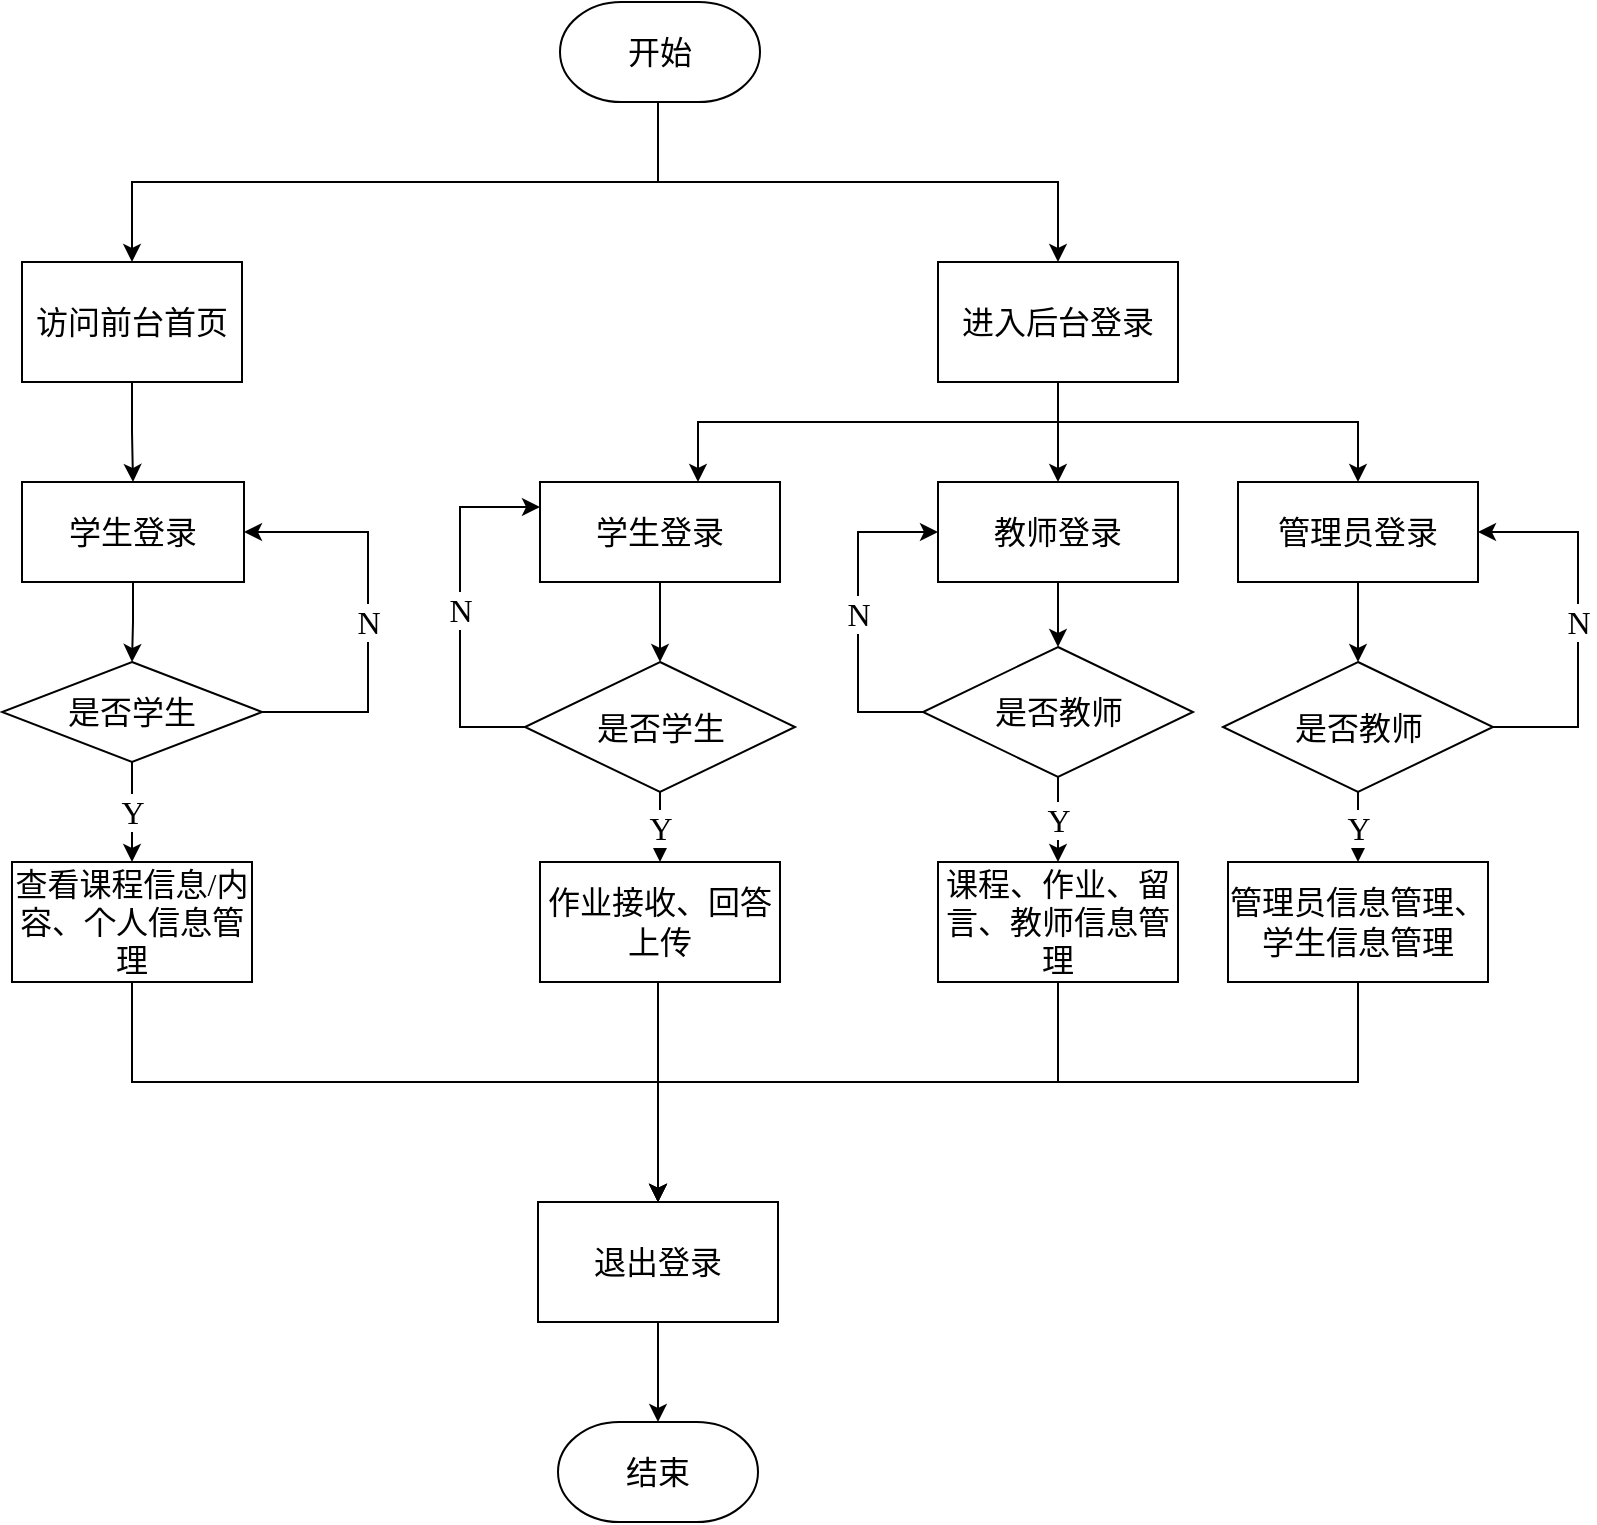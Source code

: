 <mxfile version="18.1.1" type="github">
  <diagram id="SrKMuR5a6GMoVkuD9Znv" name="第 1 页">
    <mxGraphModel dx="1422" dy="793" grid="1" gridSize="10" guides="1" tooltips="1" connect="1" arrows="1" fold="1" page="1" pageScale="1" pageWidth="827" pageHeight="1169" math="0" shadow="0">
      <root>
        <mxCell id="0" />
        <mxCell id="1" parent="0" />
        <mxCell id="2LposkkvmfWxx9iAyBQz-4" style="edgeStyle=orthogonalEdgeStyle;rounded=0;orthogonalLoop=1;jettySize=auto;html=1;fontSize=16;fontFamily=宋体;entryX=0.5;entryY=0;entryDx=0;entryDy=0;" parent="1" source="2LposkkvmfWxx9iAyBQz-2" edge="1" target="2LposkkvmfWxx9iAyBQz-5">
          <mxGeometry relative="1" as="geometry">
            <mxPoint x="414" y="240" as="targetPoint" />
            <Array as="points">
              <mxPoint x="800" y="200" />
              <mxPoint x="537" y="200" />
            </Array>
          </mxGeometry>
        </mxCell>
        <mxCell id="DttQdCnDrL9UKToZMq9j-2" style="edgeStyle=orthogonalEdgeStyle;rounded=0;orthogonalLoop=1;jettySize=auto;html=1;fontFamily=宋体;" edge="1" parent="1" source="2LposkkvmfWxx9iAyBQz-2" target="2LposkkvmfWxx9iAyBQz-20">
          <mxGeometry relative="1" as="geometry">
            <Array as="points">
              <mxPoint x="800" y="200" />
              <mxPoint x="1000" y="200" />
            </Array>
          </mxGeometry>
        </mxCell>
        <mxCell id="2LposkkvmfWxx9iAyBQz-2" value="开始" style="strokeWidth=1;html=1;shape=mxgraph.flowchart.terminator;whiteSpace=wrap;fontSize=16;fontFamily=宋体;" parent="1" vertex="1">
          <mxGeometry x="751" y="110" width="100" height="50" as="geometry" />
        </mxCell>
        <mxCell id="2LposkkvmfWxx9iAyBQz-10" style="edgeStyle=orthogonalEdgeStyle;rounded=0;orthogonalLoop=1;jettySize=auto;html=1;fontSize=16;fontFamily=宋体;entryX=0.5;entryY=0;entryDx=0;entryDy=0;" parent="1" source="2LposkkvmfWxx9iAyBQz-5" edge="1" target="DttQdCnDrL9UKToZMq9j-6">
          <mxGeometry relative="1" as="geometry">
            <mxPoint x="537" y="380" as="targetPoint" />
          </mxGeometry>
        </mxCell>
        <mxCell id="2LposkkvmfWxx9iAyBQz-5" value="访问前台首页" style="rounded=0;whiteSpace=wrap;html=1;fontSize=16;strokeWidth=1;fontFamily=宋体;" parent="1" vertex="1">
          <mxGeometry x="482" y="240" width="110" height="60" as="geometry" />
        </mxCell>
        <mxCell id="2LposkkvmfWxx9iAyBQz-7" value="Y" style="edgeStyle=orthogonalEdgeStyle;rounded=0;orthogonalLoop=1;jettySize=auto;html=1;fontSize=16;entryX=0.5;entryY=0;entryDx=0;entryDy=0;fontFamily=宋体;" parent="1" source="2LposkkvmfWxx9iAyBQz-6" target="2LposkkvmfWxx9iAyBQz-11" edge="1">
          <mxGeometry relative="1" as="geometry">
            <mxPoint x="537" y="520" as="targetPoint" />
          </mxGeometry>
        </mxCell>
        <mxCell id="2LposkkvmfWxx9iAyBQz-8" value="N" style="edgeStyle=orthogonalEdgeStyle;rounded=0;orthogonalLoop=1;jettySize=auto;html=1;fontSize=16;fontFamily=宋体;entryX=1;entryY=0.5;entryDx=0;entryDy=0;" parent="1" source="2LposkkvmfWxx9iAyBQz-6" edge="1" target="DttQdCnDrL9UKToZMq9j-6">
          <mxGeometry x="-0.044" relative="1" as="geometry">
            <mxPoint x="685" y="360" as="targetPoint" />
            <Array as="points">
              <mxPoint x="655" y="465" />
              <mxPoint x="655" y="375" />
            </Array>
            <mxPoint as="offset" />
          </mxGeometry>
        </mxCell>
        <mxCell id="2LposkkvmfWxx9iAyBQz-6" value="是否学生" style="rhombus;whiteSpace=wrap;html=1;fontSize=16;strokeWidth=1;fontFamily=宋体;" parent="1" vertex="1">
          <mxGeometry x="472" y="440" width="130" height="50" as="geometry" />
        </mxCell>
        <mxCell id="2LposkkvmfWxx9iAyBQz-33" style="edgeStyle=orthogonalEdgeStyle;rounded=0;orthogonalLoop=1;jettySize=auto;html=1;fontSize=16;entryX=0.5;entryY=0;entryDx=0;entryDy=0;fontFamily=宋体;" parent="1" source="2LposkkvmfWxx9iAyBQz-11" target="2LposkkvmfWxx9iAyBQz-35" edge="1">
          <mxGeometry relative="1" as="geometry">
            <mxPoint x="414" y="700" as="targetPoint" />
            <Array as="points">
              <mxPoint x="537" y="650" />
              <mxPoint x="800" y="650" />
            </Array>
          </mxGeometry>
        </mxCell>
        <mxCell id="2LposkkvmfWxx9iAyBQz-11" value="查看课程信息/内容、个人信息管理" style="rounded=0;whiteSpace=wrap;html=1;fontSize=16;strokeWidth=1;fontFamily=宋体;" parent="1" vertex="1">
          <mxGeometry x="477" y="540" width="120" height="60" as="geometry" />
        </mxCell>
        <mxCell id="DttQdCnDrL9UKToZMq9j-8" style="edgeStyle=orthogonalEdgeStyle;rounded=0;orthogonalLoop=1;jettySize=auto;html=1;fontSize=16;fontFamily=宋体;" edge="1" parent="1" source="2LposkkvmfWxx9iAyBQz-20" target="2LposkkvmfWxx9iAyBQz-24">
          <mxGeometry relative="1" as="geometry" />
        </mxCell>
        <mxCell id="DttQdCnDrL9UKToZMq9j-12" style="edgeStyle=orthogonalEdgeStyle;rounded=0;orthogonalLoop=1;jettySize=auto;html=1;fontFamily=宋体;fontSize=16;" edge="1" parent="1" source="2LposkkvmfWxx9iAyBQz-20" target="DttQdCnDrL9UKToZMq9j-13">
          <mxGeometry relative="1" as="geometry">
            <mxPoint x="1140" y="330" as="targetPoint" />
            <Array as="points">
              <mxPoint x="1000" y="320" />
              <mxPoint x="1150" y="320" />
            </Array>
          </mxGeometry>
        </mxCell>
        <mxCell id="DttQdCnDrL9UKToZMq9j-22" style="edgeStyle=orthogonalEdgeStyle;rounded=0;orthogonalLoop=1;jettySize=auto;html=1;fontFamily=宋体;fontSize=16;" edge="1" parent="1" source="2LposkkvmfWxx9iAyBQz-20" target="DttQdCnDrL9UKToZMq9j-21">
          <mxGeometry relative="1" as="geometry">
            <Array as="points">
              <mxPoint x="1000" y="320" />
              <mxPoint x="820" y="320" />
            </Array>
          </mxGeometry>
        </mxCell>
        <mxCell id="2LposkkvmfWxx9iAyBQz-20" value="进入后台登录" style="rounded=0;whiteSpace=wrap;html=1;fontSize=16;strokeWidth=1;fontFamily=宋体;" parent="1" vertex="1">
          <mxGeometry x="940" y="240" width="120" height="60" as="geometry" />
        </mxCell>
        <mxCell id="DttQdCnDrL9UKToZMq9j-9" style="edgeStyle=orthogonalEdgeStyle;rounded=0;orthogonalLoop=1;jettySize=auto;html=1;fontSize=16;fontFamily=宋体;" edge="1" parent="1" source="2LposkkvmfWxx9iAyBQz-24" target="DttQdCnDrL9UKToZMq9j-3">
          <mxGeometry relative="1" as="geometry" />
        </mxCell>
        <mxCell id="2LposkkvmfWxx9iAyBQz-24" value="教师登录" style="rounded=0;whiteSpace=wrap;html=1;fontSize=16;strokeWidth=1;fontFamily=宋体;" parent="1" vertex="1">
          <mxGeometry x="940" y="350" width="120" height="50" as="geometry" />
        </mxCell>
        <mxCell id="DttQdCnDrL9UKToZMq9j-18" style="edgeStyle=orthogonalEdgeStyle;rounded=0;orthogonalLoop=1;jettySize=auto;html=1;fontFamily=宋体;fontSize=16;" edge="1" parent="1" source="2LposkkvmfWxx9iAyBQz-29" target="2LposkkvmfWxx9iAyBQz-35">
          <mxGeometry relative="1" as="geometry">
            <Array as="points">
              <mxPoint x="1000" y="650" />
              <mxPoint x="800" y="650" />
            </Array>
          </mxGeometry>
        </mxCell>
        <mxCell id="2LposkkvmfWxx9iAyBQz-29" value="课程、作业、留言、教师信息管理" style="rounded=0;whiteSpace=wrap;html=1;fontSize=16;strokeWidth=1;fontFamily=宋体;" parent="1" vertex="1">
          <mxGeometry x="940" y="540" width="120" height="60" as="geometry" />
        </mxCell>
        <mxCell id="DttQdCnDrL9UKToZMq9j-19" style="edgeStyle=orthogonalEdgeStyle;rounded=0;orthogonalLoop=1;jettySize=auto;html=1;fontFamily=宋体;fontSize=16;" edge="1" parent="1" source="2LposkkvmfWxx9iAyBQz-31" target="2LposkkvmfWxx9iAyBQz-35">
          <mxGeometry relative="1" as="geometry">
            <Array as="points">
              <mxPoint x="1150" y="650" />
              <mxPoint x="800" y="650" />
            </Array>
          </mxGeometry>
        </mxCell>
        <mxCell id="2LposkkvmfWxx9iAyBQz-31" value="管理员信息管理、学生信息管理" style="rounded=0;whiteSpace=wrap;html=1;fontSize=16;strokeWidth=1;fontFamily=宋体;" parent="1" vertex="1">
          <mxGeometry x="1085" y="540" width="130" height="60" as="geometry" />
        </mxCell>
        <mxCell id="2LposkkvmfWxx9iAyBQz-34" value="结束" style="strokeWidth=1;html=1;shape=mxgraph.flowchart.terminator;whiteSpace=wrap;fontSize=16;fontFamily=宋体;" parent="1" vertex="1">
          <mxGeometry x="750" y="820" width="100" height="50" as="geometry" />
        </mxCell>
        <mxCell id="2LposkkvmfWxx9iAyBQz-36" style="edgeStyle=orthogonalEdgeStyle;rounded=0;orthogonalLoop=1;jettySize=auto;html=1;fontSize=16;fontFamily=宋体;" parent="1" source="2LposkkvmfWxx9iAyBQz-35" target="2LposkkvmfWxx9iAyBQz-34" edge="1">
          <mxGeometry relative="1" as="geometry" />
        </mxCell>
        <mxCell id="2LposkkvmfWxx9iAyBQz-35" value="退出登录" style="rounded=0;whiteSpace=wrap;html=1;fontSize=16;strokeWidth=1;fontFamily=宋体;" parent="1" vertex="1">
          <mxGeometry x="740" y="710" width="120" height="60" as="geometry" />
        </mxCell>
        <mxCell id="DttQdCnDrL9UKToZMq9j-11" value="N" style="edgeStyle=orthogonalEdgeStyle;rounded=0;orthogonalLoop=1;jettySize=auto;html=1;entryX=0;entryY=0.5;entryDx=0;entryDy=0;fontSize=16;fontFamily=宋体;" edge="1" parent="1" source="DttQdCnDrL9UKToZMq9j-3" target="2LposkkvmfWxx9iAyBQz-24">
          <mxGeometry relative="1" as="geometry">
            <Array as="points">
              <mxPoint x="900" y="465" />
              <mxPoint x="900" y="375" />
            </Array>
          </mxGeometry>
        </mxCell>
        <mxCell id="DttQdCnDrL9UKToZMq9j-20" value="Y" style="edgeStyle=orthogonalEdgeStyle;rounded=0;orthogonalLoop=1;jettySize=auto;html=1;fontFamily=宋体;fontSize=16;" edge="1" parent="1" source="DttQdCnDrL9UKToZMq9j-3" target="2LposkkvmfWxx9iAyBQz-29">
          <mxGeometry relative="1" as="geometry" />
        </mxCell>
        <mxCell id="DttQdCnDrL9UKToZMq9j-3" value="是否教师" style="rhombus;whiteSpace=wrap;html=1;fontSize=16;fontFamily=宋体;rounded=0;strokeWidth=1;" vertex="1" parent="1">
          <mxGeometry x="932.5" y="432.5" width="135" height="65" as="geometry" />
        </mxCell>
        <mxCell id="DttQdCnDrL9UKToZMq9j-7" style="edgeStyle=orthogonalEdgeStyle;rounded=0;orthogonalLoop=1;jettySize=auto;html=1;entryX=0.5;entryY=0;entryDx=0;entryDy=0;fontSize=18;fontFamily=宋体;" edge="1" parent="1" source="DttQdCnDrL9UKToZMq9j-6" target="2LposkkvmfWxx9iAyBQz-6">
          <mxGeometry relative="1" as="geometry" />
        </mxCell>
        <mxCell id="DttQdCnDrL9UKToZMq9j-6" value="学生登录" style="rounded=0;whiteSpace=wrap;html=1;fontSize=16;fontFamily=宋体;" vertex="1" parent="1">
          <mxGeometry x="482" y="350" width="111" height="50" as="geometry" />
        </mxCell>
        <mxCell id="DttQdCnDrL9UKToZMq9j-15" style="edgeStyle=orthogonalEdgeStyle;rounded=0;orthogonalLoop=1;jettySize=auto;html=1;fontFamily=宋体;fontSize=16;" edge="1" parent="1" source="DttQdCnDrL9UKToZMq9j-13" target="DttQdCnDrL9UKToZMq9j-14">
          <mxGeometry relative="1" as="geometry" />
        </mxCell>
        <mxCell id="DttQdCnDrL9UKToZMq9j-13" value="管理员登录" style="rounded=0;whiteSpace=wrap;html=1;fontSize=16;strokeWidth=1;fontFamily=宋体;" vertex="1" parent="1">
          <mxGeometry x="1090" y="350" width="120" height="50" as="geometry" />
        </mxCell>
        <mxCell id="DttQdCnDrL9UKToZMq9j-16" value="Y" style="edgeStyle=orthogonalEdgeStyle;rounded=0;orthogonalLoop=1;jettySize=auto;html=1;fontFamily=宋体;fontSize=16;" edge="1" parent="1" source="DttQdCnDrL9UKToZMq9j-14" target="2LposkkvmfWxx9iAyBQz-31">
          <mxGeometry relative="1" as="geometry" />
        </mxCell>
        <mxCell id="DttQdCnDrL9UKToZMq9j-17" value="N" style="edgeStyle=orthogonalEdgeStyle;rounded=0;orthogonalLoop=1;jettySize=auto;html=1;entryX=1;entryY=0.5;entryDx=0;entryDy=0;fontFamily=宋体;fontSize=16;" edge="1" parent="1" source="DttQdCnDrL9UKToZMq9j-14" target="DttQdCnDrL9UKToZMq9j-13">
          <mxGeometry relative="1" as="geometry">
            <Array as="points">
              <mxPoint x="1260" y="473" />
              <mxPoint x="1260" y="375" />
            </Array>
          </mxGeometry>
        </mxCell>
        <mxCell id="DttQdCnDrL9UKToZMq9j-14" value="是否教师" style="rhombus;whiteSpace=wrap;html=1;fontSize=16;fontFamily=宋体;rounded=0;strokeWidth=1;" vertex="1" parent="1">
          <mxGeometry x="1082.5" y="440" width="135" height="65" as="geometry" />
        </mxCell>
        <mxCell id="DttQdCnDrL9UKToZMq9j-24" style="edgeStyle=orthogonalEdgeStyle;rounded=0;orthogonalLoop=1;jettySize=auto;html=1;fontFamily=宋体;fontSize=16;" edge="1" parent="1" source="DttQdCnDrL9UKToZMq9j-21" target="DttQdCnDrL9UKToZMq9j-23">
          <mxGeometry relative="1" as="geometry" />
        </mxCell>
        <mxCell id="DttQdCnDrL9UKToZMq9j-21" value="学生登录" style="rounded=0;whiteSpace=wrap;html=1;fontSize=16;strokeWidth=1;fontFamily=宋体;" vertex="1" parent="1">
          <mxGeometry x="741" y="350" width="120" height="50" as="geometry" />
        </mxCell>
        <mxCell id="DttQdCnDrL9UKToZMq9j-25" value="N" style="edgeStyle=orthogonalEdgeStyle;rounded=0;orthogonalLoop=1;jettySize=auto;html=1;entryX=0;entryY=0.25;entryDx=0;entryDy=0;fontFamily=宋体;fontSize=16;" edge="1" parent="1" source="DttQdCnDrL9UKToZMq9j-23" target="DttQdCnDrL9UKToZMq9j-21">
          <mxGeometry relative="1" as="geometry">
            <Array as="points">
              <mxPoint x="701" y="473" />
              <mxPoint x="701" y="363" />
            </Array>
          </mxGeometry>
        </mxCell>
        <mxCell id="DttQdCnDrL9UKToZMq9j-27" value="Y" style="edgeStyle=orthogonalEdgeStyle;rounded=0;orthogonalLoop=1;jettySize=auto;html=1;entryX=0.5;entryY=0;entryDx=0;entryDy=0;fontFamily=宋体;fontSize=16;" edge="1" parent="1" source="DttQdCnDrL9UKToZMq9j-23" target="DttQdCnDrL9UKToZMq9j-26">
          <mxGeometry relative="1" as="geometry" />
        </mxCell>
        <mxCell id="DttQdCnDrL9UKToZMq9j-23" value="是否学生" style="rhombus;whiteSpace=wrap;html=1;fontSize=16;fontFamily=宋体;rounded=0;strokeWidth=1;" vertex="1" parent="1">
          <mxGeometry x="733.5" y="440" width="135" height="65" as="geometry" />
        </mxCell>
        <mxCell id="DttQdCnDrL9UKToZMq9j-28" style="edgeStyle=orthogonalEdgeStyle;rounded=0;orthogonalLoop=1;jettySize=auto;html=1;fontFamily=宋体;fontSize=16;" edge="1" parent="1" source="DttQdCnDrL9UKToZMq9j-26" target="2LposkkvmfWxx9iAyBQz-35">
          <mxGeometry relative="1" as="geometry">
            <Array as="points">
              <mxPoint x="800" y="610" />
              <mxPoint x="800" y="610" />
            </Array>
          </mxGeometry>
        </mxCell>
        <mxCell id="DttQdCnDrL9UKToZMq9j-26" value="作业接收、回答上传" style="rounded=0;whiteSpace=wrap;html=1;fontSize=16;strokeWidth=1;fontFamily=宋体;" vertex="1" parent="1">
          <mxGeometry x="741" y="540" width="120" height="60" as="geometry" />
        </mxCell>
      </root>
    </mxGraphModel>
  </diagram>
</mxfile>
